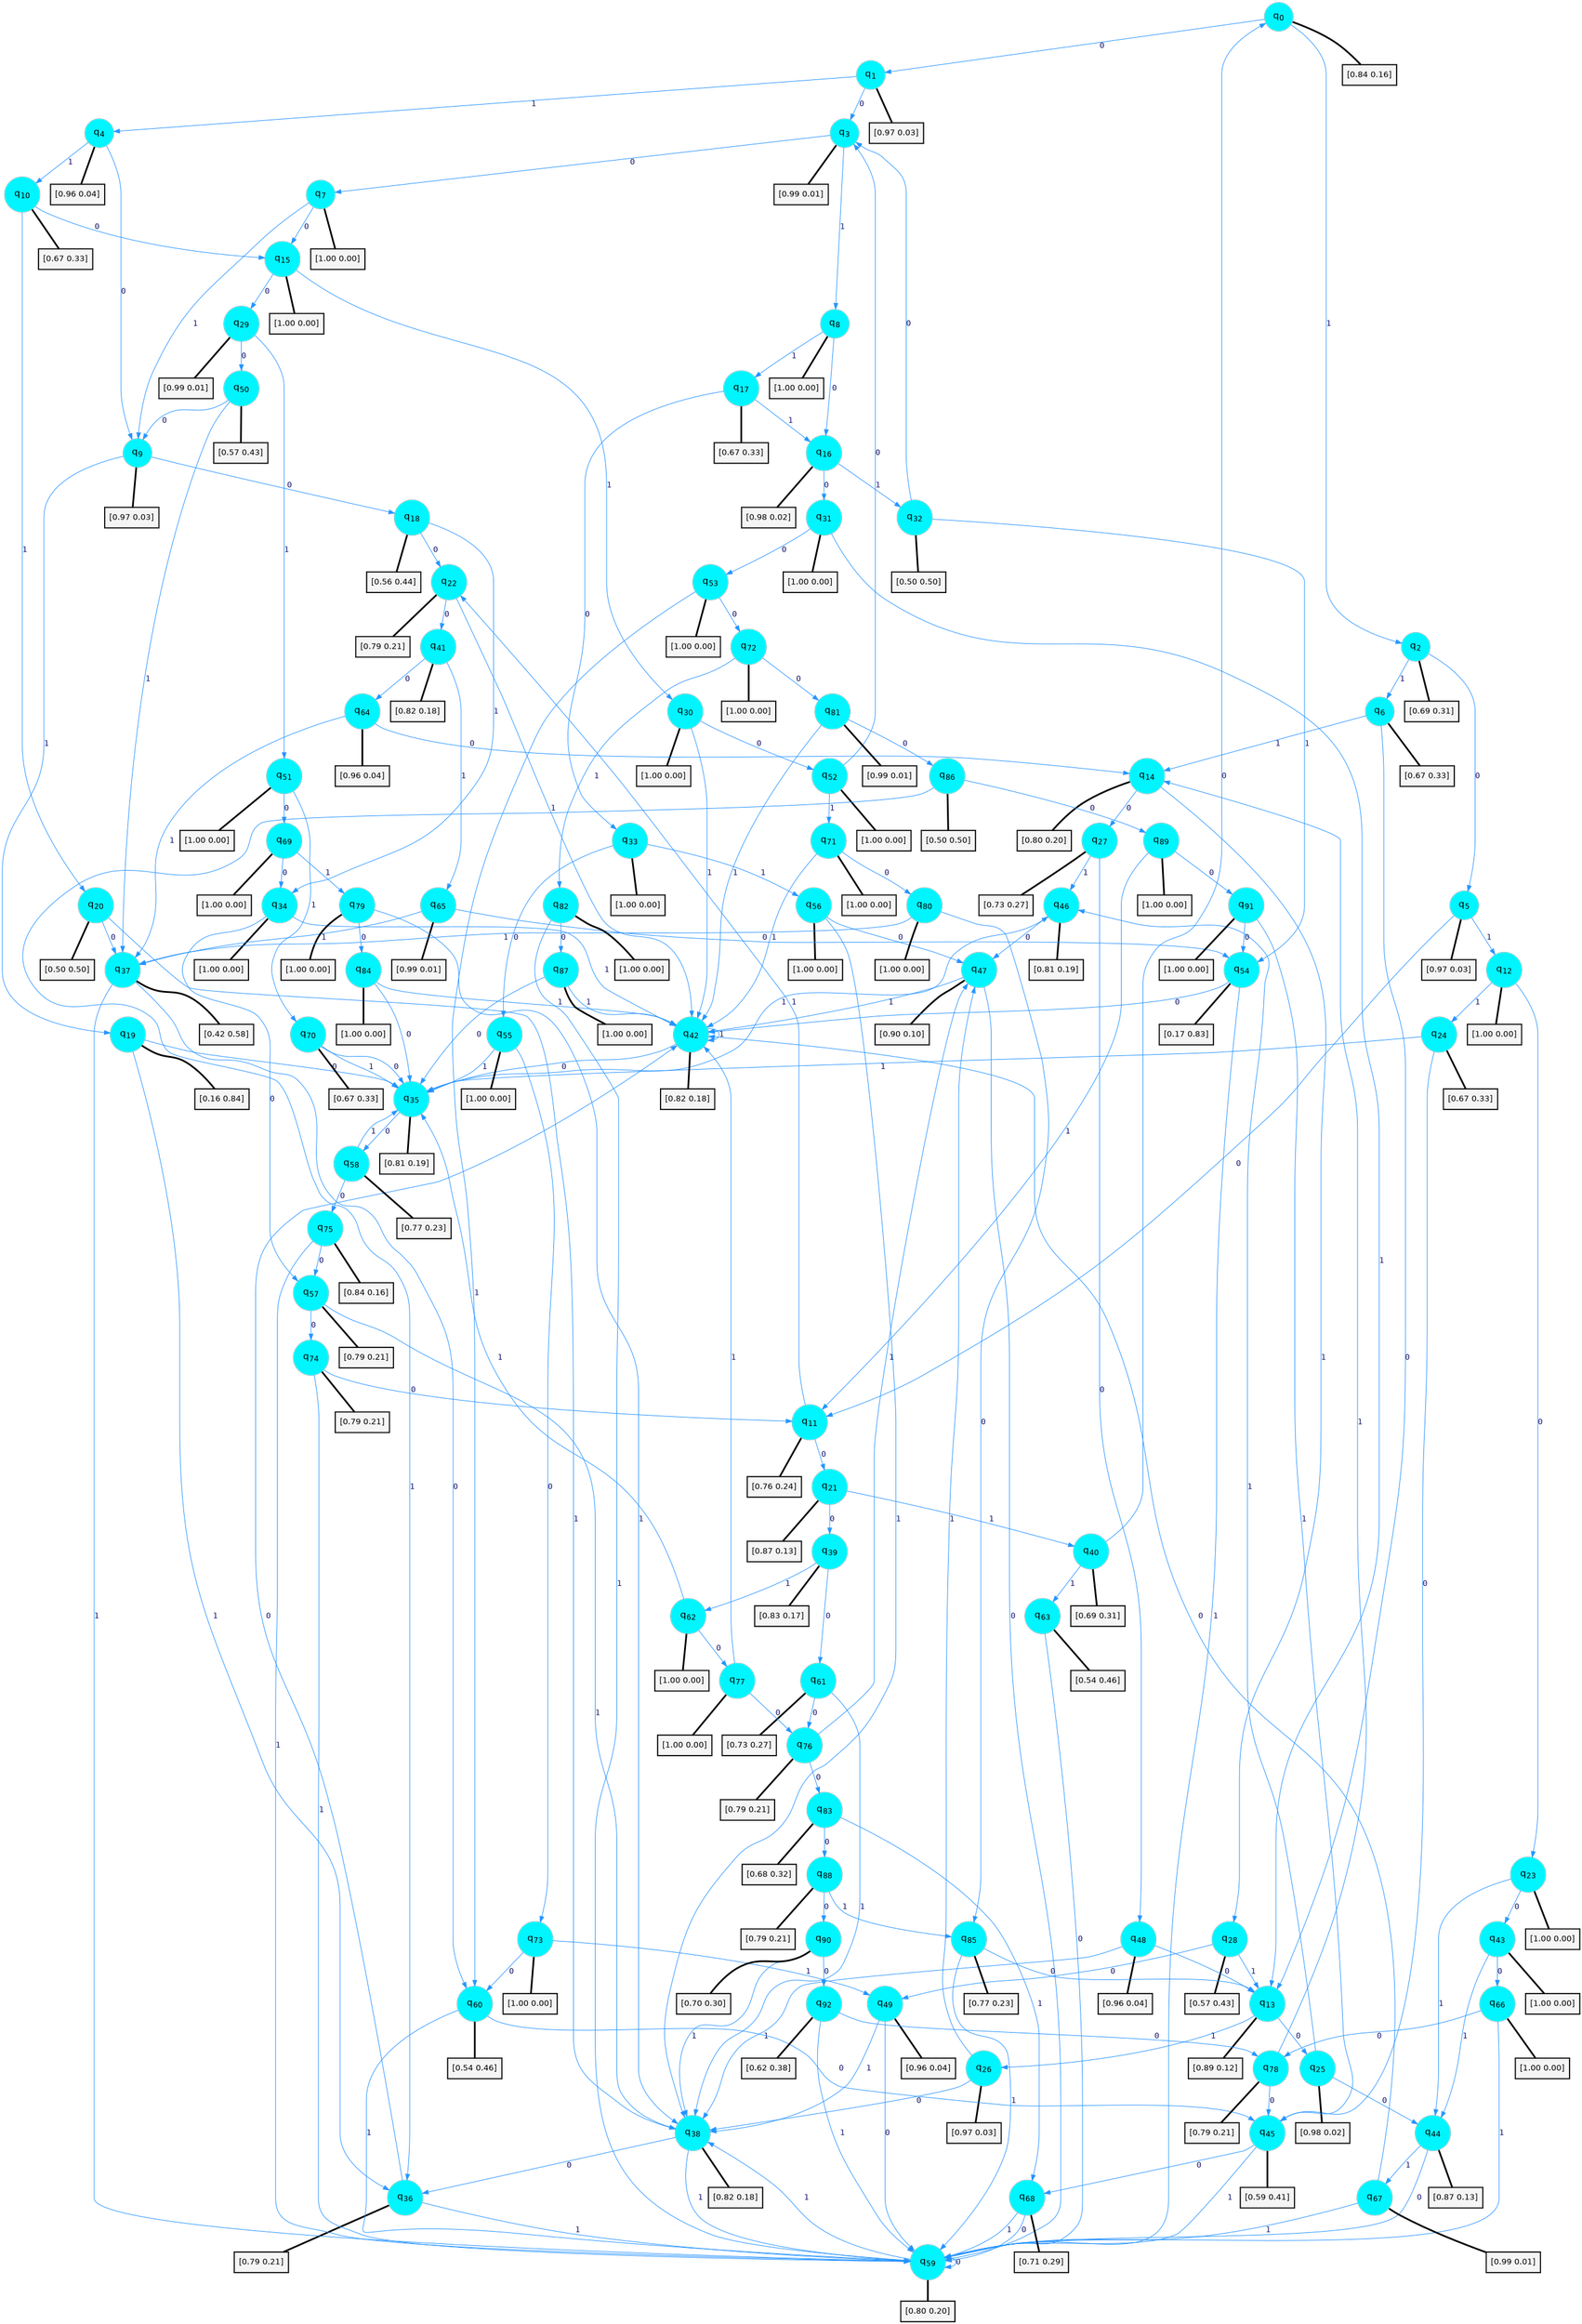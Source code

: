 digraph G {
graph [
bgcolor=transparent, dpi=300, rankdir=TD, size="40,25"];
node [
color=gray, fillcolor=turquoise1, fontcolor=black, fontname=Helvetica, fontsize=16, fontweight=bold, shape=circle, style=filled];
edge [
arrowsize=1, color=dodgerblue1, fontcolor=midnightblue, fontname=courier, fontweight=bold, penwidth=1, style=solid, weight=20];
0[label=<q<SUB>0</SUB>>];
1[label=<q<SUB>1</SUB>>];
2[label=<q<SUB>2</SUB>>];
3[label=<q<SUB>3</SUB>>];
4[label=<q<SUB>4</SUB>>];
5[label=<q<SUB>5</SUB>>];
6[label=<q<SUB>6</SUB>>];
7[label=<q<SUB>7</SUB>>];
8[label=<q<SUB>8</SUB>>];
9[label=<q<SUB>9</SUB>>];
10[label=<q<SUB>10</SUB>>];
11[label=<q<SUB>11</SUB>>];
12[label=<q<SUB>12</SUB>>];
13[label=<q<SUB>13</SUB>>];
14[label=<q<SUB>14</SUB>>];
15[label=<q<SUB>15</SUB>>];
16[label=<q<SUB>16</SUB>>];
17[label=<q<SUB>17</SUB>>];
18[label=<q<SUB>18</SUB>>];
19[label=<q<SUB>19</SUB>>];
20[label=<q<SUB>20</SUB>>];
21[label=<q<SUB>21</SUB>>];
22[label=<q<SUB>22</SUB>>];
23[label=<q<SUB>23</SUB>>];
24[label=<q<SUB>24</SUB>>];
25[label=<q<SUB>25</SUB>>];
26[label=<q<SUB>26</SUB>>];
27[label=<q<SUB>27</SUB>>];
28[label=<q<SUB>28</SUB>>];
29[label=<q<SUB>29</SUB>>];
30[label=<q<SUB>30</SUB>>];
31[label=<q<SUB>31</SUB>>];
32[label=<q<SUB>32</SUB>>];
33[label=<q<SUB>33</SUB>>];
34[label=<q<SUB>34</SUB>>];
35[label=<q<SUB>35</SUB>>];
36[label=<q<SUB>36</SUB>>];
37[label=<q<SUB>37</SUB>>];
38[label=<q<SUB>38</SUB>>];
39[label=<q<SUB>39</SUB>>];
40[label=<q<SUB>40</SUB>>];
41[label=<q<SUB>41</SUB>>];
42[label=<q<SUB>42</SUB>>];
43[label=<q<SUB>43</SUB>>];
44[label=<q<SUB>44</SUB>>];
45[label=<q<SUB>45</SUB>>];
46[label=<q<SUB>46</SUB>>];
47[label=<q<SUB>47</SUB>>];
48[label=<q<SUB>48</SUB>>];
49[label=<q<SUB>49</SUB>>];
50[label=<q<SUB>50</SUB>>];
51[label=<q<SUB>51</SUB>>];
52[label=<q<SUB>52</SUB>>];
53[label=<q<SUB>53</SUB>>];
54[label=<q<SUB>54</SUB>>];
55[label=<q<SUB>55</SUB>>];
56[label=<q<SUB>56</SUB>>];
57[label=<q<SUB>57</SUB>>];
58[label=<q<SUB>58</SUB>>];
59[label=<q<SUB>59</SUB>>];
60[label=<q<SUB>60</SUB>>];
61[label=<q<SUB>61</SUB>>];
62[label=<q<SUB>62</SUB>>];
63[label=<q<SUB>63</SUB>>];
64[label=<q<SUB>64</SUB>>];
65[label=<q<SUB>65</SUB>>];
66[label=<q<SUB>66</SUB>>];
67[label=<q<SUB>67</SUB>>];
68[label=<q<SUB>68</SUB>>];
69[label=<q<SUB>69</SUB>>];
70[label=<q<SUB>70</SUB>>];
71[label=<q<SUB>71</SUB>>];
72[label=<q<SUB>72</SUB>>];
73[label=<q<SUB>73</SUB>>];
74[label=<q<SUB>74</SUB>>];
75[label=<q<SUB>75</SUB>>];
76[label=<q<SUB>76</SUB>>];
77[label=<q<SUB>77</SUB>>];
78[label=<q<SUB>78</SUB>>];
79[label=<q<SUB>79</SUB>>];
80[label=<q<SUB>80</SUB>>];
81[label=<q<SUB>81</SUB>>];
82[label=<q<SUB>82</SUB>>];
83[label=<q<SUB>83</SUB>>];
84[label=<q<SUB>84</SUB>>];
85[label=<q<SUB>85</SUB>>];
86[label=<q<SUB>86</SUB>>];
87[label=<q<SUB>87</SUB>>];
88[label=<q<SUB>88</SUB>>];
89[label=<q<SUB>89</SUB>>];
90[label=<q<SUB>90</SUB>>];
91[label=<q<SUB>91</SUB>>];
92[label=<q<SUB>92</SUB>>];
93[label="[0.84 0.16]", shape=box,fontcolor=black, fontname=Helvetica, fontsize=14, penwidth=2, fillcolor=whitesmoke,color=black];
94[label="[0.97 0.03]", shape=box,fontcolor=black, fontname=Helvetica, fontsize=14, penwidth=2, fillcolor=whitesmoke,color=black];
95[label="[0.69 0.31]", shape=box,fontcolor=black, fontname=Helvetica, fontsize=14, penwidth=2, fillcolor=whitesmoke,color=black];
96[label="[0.99 0.01]", shape=box,fontcolor=black, fontname=Helvetica, fontsize=14, penwidth=2, fillcolor=whitesmoke,color=black];
97[label="[0.96 0.04]", shape=box,fontcolor=black, fontname=Helvetica, fontsize=14, penwidth=2, fillcolor=whitesmoke,color=black];
98[label="[0.97 0.03]", shape=box,fontcolor=black, fontname=Helvetica, fontsize=14, penwidth=2, fillcolor=whitesmoke,color=black];
99[label="[0.67 0.33]", shape=box,fontcolor=black, fontname=Helvetica, fontsize=14, penwidth=2, fillcolor=whitesmoke,color=black];
100[label="[1.00 0.00]", shape=box,fontcolor=black, fontname=Helvetica, fontsize=14, penwidth=2, fillcolor=whitesmoke,color=black];
101[label="[1.00 0.00]", shape=box,fontcolor=black, fontname=Helvetica, fontsize=14, penwidth=2, fillcolor=whitesmoke,color=black];
102[label="[0.97 0.03]", shape=box,fontcolor=black, fontname=Helvetica, fontsize=14, penwidth=2, fillcolor=whitesmoke,color=black];
103[label="[0.67 0.33]", shape=box,fontcolor=black, fontname=Helvetica, fontsize=14, penwidth=2, fillcolor=whitesmoke,color=black];
104[label="[0.76 0.24]", shape=box,fontcolor=black, fontname=Helvetica, fontsize=14, penwidth=2, fillcolor=whitesmoke,color=black];
105[label="[1.00 0.00]", shape=box,fontcolor=black, fontname=Helvetica, fontsize=14, penwidth=2, fillcolor=whitesmoke,color=black];
106[label="[0.89 0.12]", shape=box,fontcolor=black, fontname=Helvetica, fontsize=14, penwidth=2, fillcolor=whitesmoke,color=black];
107[label="[0.80 0.20]", shape=box,fontcolor=black, fontname=Helvetica, fontsize=14, penwidth=2, fillcolor=whitesmoke,color=black];
108[label="[1.00 0.00]", shape=box,fontcolor=black, fontname=Helvetica, fontsize=14, penwidth=2, fillcolor=whitesmoke,color=black];
109[label="[0.98 0.02]", shape=box,fontcolor=black, fontname=Helvetica, fontsize=14, penwidth=2, fillcolor=whitesmoke,color=black];
110[label="[0.67 0.33]", shape=box,fontcolor=black, fontname=Helvetica, fontsize=14, penwidth=2, fillcolor=whitesmoke,color=black];
111[label="[0.56 0.44]", shape=box,fontcolor=black, fontname=Helvetica, fontsize=14, penwidth=2, fillcolor=whitesmoke,color=black];
112[label="[0.16 0.84]", shape=box,fontcolor=black, fontname=Helvetica, fontsize=14, penwidth=2, fillcolor=whitesmoke,color=black];
113[label="[0.50 0.50]", shape=box,fontcolor=black, fontname=Helvetica, fontsize=14, penwidth=2, fillcolor=whitesmoke,color=black];
114[label="[0.87 0.13]", shape=box,fontcolor=black, fontname=Helvetica, fontsize=14, penwidth=2, fillcolor=whitesmoke,color=black];
115[label="[0.79 0.21]", shape=box,fontcolor=black, fontname=Helvetica, fontsize=14, penwidth=2, fillcolor=whitesmoke,color=black];
116[label="[1.00 0.00]", shape=box,fontcolor=black, fontname=Helvetica, fontsize=14, penwidth=2, fillcolor=whitesmoke,color=black];
117[label="[0.67 0.33]", shape=box,fontcolor=black, fontname=Helvetica, fontsize=14, penwidth=2, fillcolor=whitesmoke,color=black];
118[label="[0.98 0.02]", shape=box,fontcolor=black, fontname=Helvetica, fontsize=14, penwidth=2, fillcolor=whitesmoke,color=black];
119[label="[0.97 0.03]", shape=box,fontcolor=black, fontname=Helvetica, fontsize=14, penwidth=2, fillcolor=whitesmoke,color=black];
120[label="[0.73 0.27]", shape=box,fontcolor=black, fontname=Helvetica, fontsize=14, penwidth=2, fillcolor=whitesmoke,color=black];
121[label="[0.57 0.43]", shape=box,fontcolor=black, fontname=Helvetica, fontsize=14, penwidth=2, fillcolor=whitesmoke,color=black];
122[label="[0.99 0.01]", shape=box,fontcolor=black, fontname=Helvetica, fontsize=14, penwidth=2, fillcolor=whitesmoke,color=black];
123[label="[1.00 0.00]", shape=box,fontcolor=black, fontname=Helvetica, fontsize=14, penwidth=2, fillcolor=whitesmoke,color=black];
124[label="[1.00 0.00]", shape=box,fontcolor=black, fontname=Helvetica, fontsize=14, penwidth=2, fillcolor=whitesmoke,color=black];
125[label="[0.50 0.50]", shape=box,fontcolor=black, fontname=Helvetica, fontsize=14, penwidth=2, fillcolor=whitesmoke,color=black];
126[label="[1.00 0.00]", shape=box,fontcolor=black, fontname=Helvetica, fontsize=14, penwidth=2, fillcolor=whitesmoke,color=black];
127[label="[1.00 0.00]", shape=box,fontcolor=black, fontname=Helvetica, fontsize=14, penwidth=2, fillcolor=whitesmoke,color=black];
128[label="[0.81 0.19]", shape=box,fontcolor=black, fontname=Helvetica, fontsize=14, penwidth=2, fillcolor=whitesmoke,color=black];
129[label="[0.79 0.21]", shape=box,fontcolor=black, fontname=Helvetica, fontsize=14, penwidth=2, fillcolor=whitesmoke,color=black];
130[label="[0.42 0.58]", shape=box,fontcolor=black, fontname=Helvetica, fontsize=14, penwidth=2, fillcolor=whitesmoke,color=black];
131[label="[0.82 0.18]", shape=box,fontcolor=black, fontname=Helvetica, fontsize=14, penwidth=2, fillcolor=whitesmoke,color=black];
132[label="[0.83 0.17]", shape=box,fontcolor=black, fontname=Helvetica, fontsize=14, penwidth=2, fillcolor=whitesmoke,color=black];
133[label="[0.69 0.31]", shape=box,fontcolor=black, fontname=Helvetica, fontsize=14, penwidth=2, fillcolor=whitesmoke,color=black];
134[label="[0.82 0.18]", shape=box,fontcolor=black, fontname=Helvetica, fontsize=14, penwidth=2, fillcolor=whitesmoke,color=black];
135[label="[0.82 0.18]", shape=box,fontcolor=black, fontname=Helvetica, fontsize=14, penwidth=2, fillcolor=whitesmoke,color=black];
136[label="[1.00 0.00]", shape=box,fontcolor=black, fontname=Helvetica, fontsize=14, penwidth=2, fillcolor=whitesmoke,color=black];
137[label="[0.87 0.13]", shape=box,fontcolor=black, fontname=Helvetica, fontsize=14, penwidth=2, fillcolor=whitesmoke,color=black];
138[label="[0.59 0.41]", shape=box,fontcolor=black, fontname=Helvetica, fontsize=14, penwidth=2, fillcolor=whitesmoke,color=black];
139[label="[0.81 0.19]", shape=box,fontcolor=black, fontname=Helvetica, fontsize=14, penwidth=2, fillcolor=whitesmoke,color=black];
140[label="[0.90 0.10]", shape=box,fontcolor=black, fontname=Helvetica, fontsize=14, penwidth=2, fillcolor=whitesmoke,color=black];
141[label="[0.96 0.04]", shape=box,fontcolor=black, fontname=Helvetica, fontsize=14, penwidth=2, fillcolor=whitesmoke,color=black];
142[label="[0.96 0.04]", shape=box,fontcolor=black, fontname=Helvetica, fontsize=14, penwidth=2, fillcolor=whitesmoke,color=black];
143[label="[0.57 0.43]", shape=box,fontcolor=black, fontname=Helvetica, fontsize=14, penwidth=2, fillcolor=whitesmoke,color=black];
144[label="[1.00 0.00]", shape=box,fontcolor=black, fontname=Helvetica, fontsize=14, penwidth=2, fillcolor=whitesmoke,color=black];
145[label="[1.00 0.00]", shape=box,fontcolor=black, fontname=Helvetica, fontsize=14, penwidth=2, fillcolor=whitesmoke,color=black];
146[label="[1.00 0.00]", shape=box,fontcolor=black, fontname=Helvetica, fontsize=14, penwidth=2, fillcolor=whitesmoke,color=black];
147[label="[0.17 0.83]", shape=box,fontcolor=black, fontname=Helvetica, fontsize=14, penwidth=2, fillcolor=whitesmoke,color=black];
148[label="[1.00 0.00]", shape=box,fontcolor=black, fontname=Helvetica, fontsize=14, penwidth=2, fillcolor=whitesmoke,color=black];
149[label="[1.00 0.00]", shape=box,fontcolor=black, fontname=Helvetica, fontsize=14, penwidth=2, fillcolor=whitesmoke,color=black];
150[label="[0.79 0.21]", shape=box,fontcolor=black, fontname=Helvetica, fontsize=14, penwidth=2, fillcolor=whitesmoke,color=black];
151[label="[0.77 0.23]", shape=box,fontcolor=black, fontname=Helvetica, fontsize=14, penwidth=2, fillcolor=whitesmoke,color=black];
152[label="[0.80 0.20]", shape=box,fontcolor=black, fontname=Helvetica, fontsize=14, penwidth=2, fillcolor=whitesmoke,color=black];
153[label="[0.54 0.46]", shape=box,fontcolor=black, fontname=Helvetica, fontsize=14, penwidth=2, fillcolor=whitesmoke,color=black];
154[label="[0.73 0.27]", shape=box,fontcolor=black, fontname=Helvetica, fontsize=14, penwidth=2, fillcolor=whitesmoke,color=black];
155[label="[1.00 0.00]", shape=box,fontcolor=black, fontname=Helvetica, fontsize=14, penwidth=2, fillcolor=whitesmoke,color=black];
156[label="[0.54 0.46]", shape=box,fontcolor=black, fontname=Helvetica, fontsize=14, penwidth=2, fillcolor=whitesmoke,color=black];
157[label="[0.96 0.04]", shape=box,fontcolor=black, fontname=Helvetica, fontsize=14, penwidth=2, fillcolor=whitesmoke,color=black];
158[label="[0.99 0.01]", shape=box,fontcolor=black, fontname=Helvetica, fontsize=14, penwidth=2, fillcolor=whitesmoke,color=black];
159[label="[1.00 0.00]", shape=box,fontcolor=black, fontname=Helvetica, fontsize=14, penwidth=2, fillcolor=whitesmoke,color=black];
160[label="[0.99 0.01]", shape=box,fontcolor=black, fontname=Helvetica, fontsize=14, penwidth=2, fillcolor=whitesmoke,color=black];
161[label="[0.71 0.29]", shape=box,fontcolor=black, fontname=Helvetica, fontsize=14, penwidth=2, fillcolor=whitesmoke,color=black];
162[label="[1.00 0.00]", shape=box,fontcolor=black, fontname=Helvetica, fontsize=14, penwidth=2, fillcolor=whitesmoke,color=black];
163[label="[0.67 0.33]", shape=box,fontcolor=black, fontname=Helvetica, fontsize=14, penwidth=2, fillcolor=whitesmoke,color=black];
164[label="[1.00 0.00]", shape=box,fontcolor=black, fontname=Helvetica, fontsize=14, penwidth=2, fillcolor=whitesmoke,color=black];
165[label="[1.00 0.00]", shape=box,fontcolor=black, fontname=Helvetica, fontsize=14, penwidth=2, fillcolor=whitesmoke,color=black];
166[label="[1.00 0.00]", shape=box,fontcolor=black, fontname=Helvetica, fontsize=14, penwidth=2, fillcolor=whitesmoke,color=black];
167[label="[0.79 0.21]", shape=box,fontcolor=black, fontname=Helvetica, fontsize=14, penwidth=2, fillcolor=whitesmoke,color=black];
168[label="[0.84 0.16]", shape=box,fontcolor=black, fontname=Helvetica, fontsize=14, penwidth=2, fillcolor=whitesmoke,color=black];
169[label="[0.79 0.21]", shape=box,fontcolor=black, fontname=Helvetica, fontsize=14, penwidth=2, fillcolor=whitesmoke,color=black];
170[label="[1.00 0.00]", shape=box,fontcolor=black, fontname=Helvetica, fontsize=14, penwidth=2, fillcolor=whitesmoke,color=black];
171[label="[0.79 0.21]", shape=box,fontcolor=black, fontname=Helvetica, fontsize=14, penwidth=2, fillcolor=whitesmoke,color=black];
172[label="[1.00 0.00]", shape=box,fontcolor=black, fontname=Helvetica, fontsize=14, penwidth=2, fillcolor=whitesmoke,color=black];
173[label="[1.00 0.00]", shape=box,fontcolor=black, fontname=Helvetica, fontsize=14, penwidth=2, fillcolor=whitesmoke,color=black];
174[label="[0.99 0.01]", shape=box,fontcolor=black, fontname=Helvetica, fontsize=14, penwidth=2, fillcolor=whitesmoke,color=black];
175[label="[1.00 0.00]", shape=box,fontcolor=black, fontname=Helvetica, fontsize=14, penwidth=2, fillcolor=whitesmoke,color=black];
176[label="[0.68 0.32]", shape=box,fontcolor=black, fontname=Helvetica, fontsize=14, penwidth=2, fillcolor=whitesmoke,color=black];
177[label="[1.00 0.00]", shape=box,fontcolor=black, fontname=Helvetica, fontsize=14, penwidth=2, fillcolor=whitesmoke,color=black];
178[label="[0.77 0.23]", shape=box,fontcolor=black, fontname=Helvetica, fontsize=14, penwidth=2, fillcolor=whitesmoke,color=black];
179[label="[0.50 0.50]", shape=box,fontcolor=black, fontname=Helvetica, fontsize=14, penwidth=2, fillcolor=whitesmoke,color=black];
180[label="[1.00 0.00]", shape=box,fontcolor=black, fontname=Helvetica, fontsize=14, penwidth=2, fillcolor=whitesmoke,color=black];
181[label="[0.79 0.21]", shape=box,fontcolor=black, fontname=Helvetica, fontsize=14, penwidth=2, fillcolor=whitesmoke,color=black];
182[label="[1.00 0.00]", shape=box,fontcolor=black, fontname=Helvetica, fontsize=14, penwidth=2, fillcolor=whitesmoke,color=black];
183[label="[0.70 0.30]", shape=box,fontcolor=black, fontname=Helvetica, fontsize=14, penwidth=2, fillcolor=whitesmoke,color=black];
184[label="[1.00 0.00]", shape=box,fontcolor=black, fontname=Helvetica, fontsize=14, penwidth=2, fillcolor=whitesmoke,color=black];
185[label="[0.62 0.38]", shape=box,fontcolor=black, fontname=Helvetica, fontsize=14, penwidth=2, fillcolor=whitesmoke,color=black];
0->1 [label=0];
0->2 [label=1];
0->93 [arrowhead=none, penwidth=3,color=black];
1->3 [label=0];
1->4 [label=1];
1->94 [arrowhead=none, penwidth=3,color=black];
2->5 [label=0];
2->6 [label=1];
2->95 [arrowhead=none, penwidth=3,color=black];
3->7 [label=0];
3->8 [label=1];
3->96 [arrowhead=none, penwidth=3,color=black];
4->9 [label=0];
4->10 [label=1];
4->97 [arrowhead=none, penwidth=3,color=black];
5->11 [label=0];
5->12 [label=1];
5->98 [arrowhead=none, penwidth=3,color=black];
6->13 [label=0];
6->14 [label=1];
6->99 [arrowhead=none, penwidth=3,color=black];
7->15 [label=0];
7->9 [label=1];
7->100 [arrowhead=none, penwidth=3,color=black];
8->16 [label=0];
8->17 [label=1];
8->101 [arrowhead=none, penwidth=3,color=black];
9->18 [label=0];
9->19 [label=1];
9->102 [arrowhead=none, penwidth=3,color=black];
10->15 [label=0];
10->20 [label=1];
10->103 [arrowhead=none, penwidth=3,color=black];
11->21 [label=0];
11->22 [label=1];
11->104 [arrowhead=none, penwidth=3,color=black];
12->23 [label=0];
12->24 [label=1];
12->105 [arrowhead=none, penwidth=3,color=black];
13->25 [label=0];
13->26 [label=1];
13->106 [arrowhead=none, penwidth=3,color=black];
14->27 [label=0];
14->28 [label=1];
14->107 [arrowhead=none, penwidth=3,color=black];
15->29 [label=0];
15->30 [label=1];
15->108 [arrowhead=none, penwidth=3,color=black];
16->31 [label=0];
16->32 [label=1];
16->109 [arrowhead=none, penwidth=3,color=black];
17->33 [label=0];
17->16 [label=1];
17->110 [arrowhead=none, penwidth=3,color=black];
18->22 [label=0];
18->34 [label=1];
18->111 [arrowhead=none, penwidth=3,color=black];
19->35 [label=0];
19->36 [label=1];
19->112 [arrowhead=none, penwidth=3,color=black];
20->37 [label=0];
20->38 [label=1];
20->113 [arrowhead=none, penwidth=3,color=black];
21->39 [label=0];
21->40 [label=1];
21->114 [arrowhead=none, penwidth=3,color=black];
22->41 [label=0];
22->42 [label=1];
22->115 [arrowhead=none, penwidth=3,color=black];
23->43 [label=0];
23->44 [label=1];
23->116 [arrowhead=none, penwidth=3,color=black];
24->45 [label=0];
24->35 [label=1];
24->117 [arrowhead=none, penwidth=3,color=black];
25->44 [label=0];
25->46 [label=1];
25->118 [arrowhead=none, penwidth=3,color=black];
26->38 [label=0];
26->47 [label=1];
26->119 [arrowhead=none, penwidth=3,color=black];
27->48 [label=0];
27->46 [label=1];
27->120 [arrowhead=none, penwidth=3,color=black];
28->49 [label=0];
28->13 [label=1];
28->121 [arrowhead=none, penwidth=3,color=black];
29->50 [label=0];
29->51 [label=1];
29->122 [arrowhead=none, penwidth=3,color=black];
30->52 [label=0];
30->42 [label=1];
30->123 [arrowhead=none, penwidth=3,color=black];
31->53 [label=0];
31->13 [label=1];
31->124 [arrowhead=none, penwidth=3,color=black];
32->3 [label=0];
32->54 [label=1];
32->125 [arrowhead=none, penwidth=3,color=black];
33->55 [label=0];
33->56 [label=1];
33->126 [arrowhead=none, penwidth=3,color=black];
34->57 [label=0];
34->42 [label=1];
34->127 [arrowhead=none, penwidth=3,color=black];
35->58 [label=0];
35->46 [label=1];
35->128 [arrowhead=none, penwidth=3,color=black];
36->42 [label=0];
36->59 [label=1];
36->129 [arrowhead=none, penwidth=3,color=black];
37->60 [label=0];
37->59 [label=1];
37->130 [arrowhead=none, penwidth=3,color=black];
38->36 [label=0];
38->59 [label=1];
38->131 [arrowhead=none, penwidth=3,color=black];
39->61 [label=0];
39->62 [label=1];
39->132 [arrowhead=none, penwidth=3,color=black];
40->0 [label=0];
40->63 [label=1];
40->133 [arrowhead=none, penwidth=3,color=black];
41->64 [label=0];
41->65 [label=1];
41->134 [arrowhead=none, penwidth=3,color=black];
42->35 [label=0];
42->42 [label=1];
42->135 [arrowhead=none, penwidth=3,color=black];
43->66 [label=0];
43->44 [label=1];
43->136 [arrowhead=none, penwidth=3,color=black];
44->59 [label=0];
44->67 [label=1];
44->137 [arrowhead=none, penwidth=3,color=black];
45->68 [label=0];
45->59 [label=1];
45->138 [arrowhead=none, penwidth=3,color=black];
46->47 [label=0];
46->139 [arrowhead=none, penwidth=3,color=black];
47->59 [label=0];
47->42 [label=1];
47->140 [arrowhead=none, penwidth=3,color=black];
48->13 [label=0];
48->38 [label=1];
48->141 [arrowhead=none, penwidth=3,color=black];
49->59 [label=0];
49->38 [label=1];
49->142 [arrowhead=none, penwidth=3,color=black];
50->9 [label=0];
50->37 [label=1];
50->143 [arrowhead=none, penwidth=3,color=black];
51->69 [label=0];
51->70 [label=1];
51->144 [arrowhead=none, penwidth=3,color=black];
52->3 [label=0];
52->71 [label=1];
52->145 [arrowhead=none, penwidth=3,color=black];
53->72 [label=0];
53->60 [label=1];
53->146 [arrowhead=none, penwidth=3,color=black];
54->42 [label=0];
54->59 [label=1];
54->147 [arrowhead=none, penwidth=3,color=black];
55->73 [label=0];
55->35 [label=1];
55->148 [arrowhead=none, penwidth=3,color=black];
56->47 [label=0];
56->38 [label=1];
56->149 [arrowhead=none, penwidth=3,color=black];
57->74 [label=0];
57->38 [label=1];
57->150 [arrowhead=none, penwidth=3,color=black];
58->75 [label=0];
58->35 [label=1];
58->151 [arrowhead=none, penwidth=3,color=black];
59->59 [label=0];
59->38 [label=1];
59->152 [arrowhead=none, penwidth=3,color=black];
60->45 [label=0];
60->59 [label=1];
60->153 [arrowhead=none, penwidth=3,color=black];
61->76 [label=0];
61->38 [label=1];
61->154 [arrowhead=none, penwidth=3,color=black];
62->77 [label=0];
62->35 [label=1];
62->155 [arrowhead=none, penwidth=3,color=black];
63->59 [label=0];
63->156 [arrowhead=none, penwidth=3,color=black];
64->14 [label=0];
64->37 [label=1];
64->157 [arrowhead=none, penwidth=3,color=black];
65->54 [label=0];
65->37 [label=1];
65->158 [arrowhead=none, penwidth=3,color=black];
66->78 [label=0];
66->59 [label=1];
66->159 [arrowhead=none, penwidth=3,color=black];
67->42 [label=0];
67->59 [label=1];
67->160 [arrowhead=none, penwidth=3,color=black];
68->59 [label=0];
68->59 [label=1];
68->161 [arrowhead=none, penwidth=3,color=black];
69->34 [label=0];
69->79 [label=1];
69->162 [arrowhead=none, penwidth=3,color=black];
70->35 [label=0];
70->35 [label=1];
70->163 [arrowhead=none, penwidth=3,color=black];
71->80 [label=0];
71->42 [label=1];
71->164 [arrowhead=none, penwidth=3,color=black];
72->81 [label=0];
72->82 [label=1];
72->165 [arrowhead=none, penwidth=3,color=black];
73->60 [label=0];
73->49 [label=1];
73->166 [arrowhead=none, penwidth=3,color=black];
74->11 [label=0];
74->59 [label=1];
74->167 [arrowhead=none, penwidth=3,color=black];
75->57 [label=0];
75->59 [label=1];
75->168 [arrowhead=none, penwidth=3,color=black];
76->83 [label=0];
76->47 [label=1];
76->169 [arrowhead=none, penwidth=3,color=black];
77->76 [label=0];
77->42 [label=1];
77->170 [arrowhead=none, penwidth=3,color=black];
78->45 [label=0];
78->14 [label=1];
78->171 [arrowhead=none, penwidth=3,color=black];
79->84 [label=0];
79->38 [label=1];
79->172 [arrowhead=none, penwidth=3,color=black];
80->85 [label=0];
80->37 [label=1];
80->173 [arrowhead=none, penwidth=3,color=black];
81->86 [label=0];
81->42 [label=1];
81->174 [arrowhead=none, penwidth=3,color=black];
82->87 [label=0];
82->59 [label=1];
82->175 [arrowhead=none, penwidth=3,color=black];
83->88 [label=0];
83->68 [label=1];
83->176 [arrowhead=none, penwidth=3,color=black];
84->35 [label=0];
84->42 [label=1];
84->177 [arrowhead=none, penwidth=3,color=black];
85->13 [label=0];
85->59 [label=1];
85->178 [arrowhead=none, penwidth=3,color=black];
86->89 [label=0];
86->36 [label=1];
86->179 [arrowhead=none, penwidth=3,color=black];
87->35 [label=0];
87->42 [label=1];
87->180 [arrowhead=none, penwidth=3,color=black];
88->90 [label=0];
88->85 [label=1];
88->181 [arrowhead=none, penwidth=3,color=black];
89->91 [label=0];
89->11 [label=1];
89->182 [arrowhead=none, penwidth=3,color=black];
90->92 [label=0];
90->38 [label=1];
90->183 [arrowhead=none, penwidth=3,color=black];
91->54 [label=0];
91->45 [label=1];
91->184 [arrowhead=none, penwidth=3,color=black];
92->78 [label=0];
92->59 [label=1];
92->185 [arrowhead=none, penwidth=3,color=black];
}
